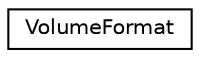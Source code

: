 digraph "Graphical Class Hierarchy"
{
  edge [fontname="Helvetica",fontsize="10",labelfontname="Helvetica",labelfontsize="10"];
  node [fontname="Helvetica",fontsize="10",shape=record];
  rankdir="LR";
  Node0 [label="VolumeFormat",height=0.2,width=0.4,color="black", fillcolor="white", style="filled",URL="$struct_volume_format.html"];
}
